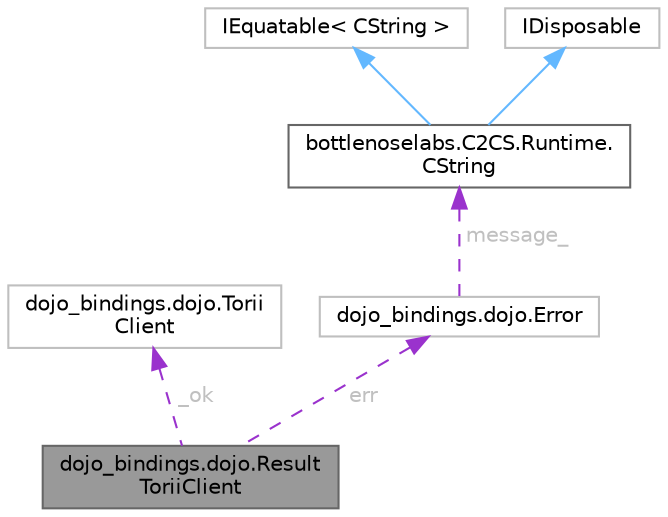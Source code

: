 digraph "dojo_bindings.dojo.ResultToriiClient"
{
 // LATEX_PDF_SIZE
  bgcolor="transparent";
  edge [fontname=Helvetica,fontsize=10,labelfontname=Helvetica,labelfontsize=10];
  node [fontname=Helvetica,fontsize=10,shape=box,height=0.2,width=0.4];
  Node1 [id="Node000001",label="dojo_bindings.dojo.Result\lToriiClient",height=0.2,width=0.4,color="gray40", fillcolor="grey60", style="filled", fontcolor="black",tooltip=" "];
  Node2 -> Node1 [id="edge1_Node000001_Node000002",dir="back",color="darkorchid3",style="dashed",tooltip=" ",label=" _ok",fontcolor="grey" ];
  Node2 [id="Node000002",label="dojo_bindings.dojo.Torii\lClient",height=0.2,width=0.4,color="grey75", fillcolor="white", style="filled",URL="$structdojo__bindings_1_1dojo_1_1_torii_client.html",tooltip=" "];
  Node3 -> Node1 [id="edge2_Node000001_Node000003",dir="back",color="darkorchid3",style="dashed",tooltip=" ",label=" err",fontcolor="grey" ];
  Node3 [id="Node000003",label="dojo_bindings.dojo.Error",height=0.2,width=0.4,color="grey75", fillcolor="white", style="filled",URL="$structdojo__bindings_1_1dojo_1_1_error.html",tooltip=" "];
  Node4 -> Node3 [id="edge3_Node000003_Node000004",dir="back",color="darkorchid3",style="dashed",tooltip=" ",label=" message_",fontcolor="grey" ];
  Node4 [id="Node000004",label="bottlenoselabs.C2CS.Runtime.\lCString",height=0.2,width=0.4,color="gray40", fillcolor="white", style="filled",URL="$structbottlenoselabs_1_1_c2_c_s_1_1_runtime_1_1_c_string.html",tooltip="A pointer value type of bytes that represent a string; the C type char*."];
  Node5 -> Node4 [id="edge4_Node000004_Node000005",dir="back",color="steelblue1",style="solid",tooltip=" "];
  Node5 [id="Node000005",label="IEquatable\< CString \>",height=0.2,width=0.4,color="grey75", fillcolor="white", style="filled",tooltip=" "];
  Node6 -> Node4 [id="edge5_Node000004_Node000006",dir="back",color="steelblue1",style="solid",tooltip=" "];
  Node6 [id="Node000006",label="IDisposable",height=0.2,width=0.4,color="grey75", fillcolor="white", style="filled",tooltip=" "];
}
